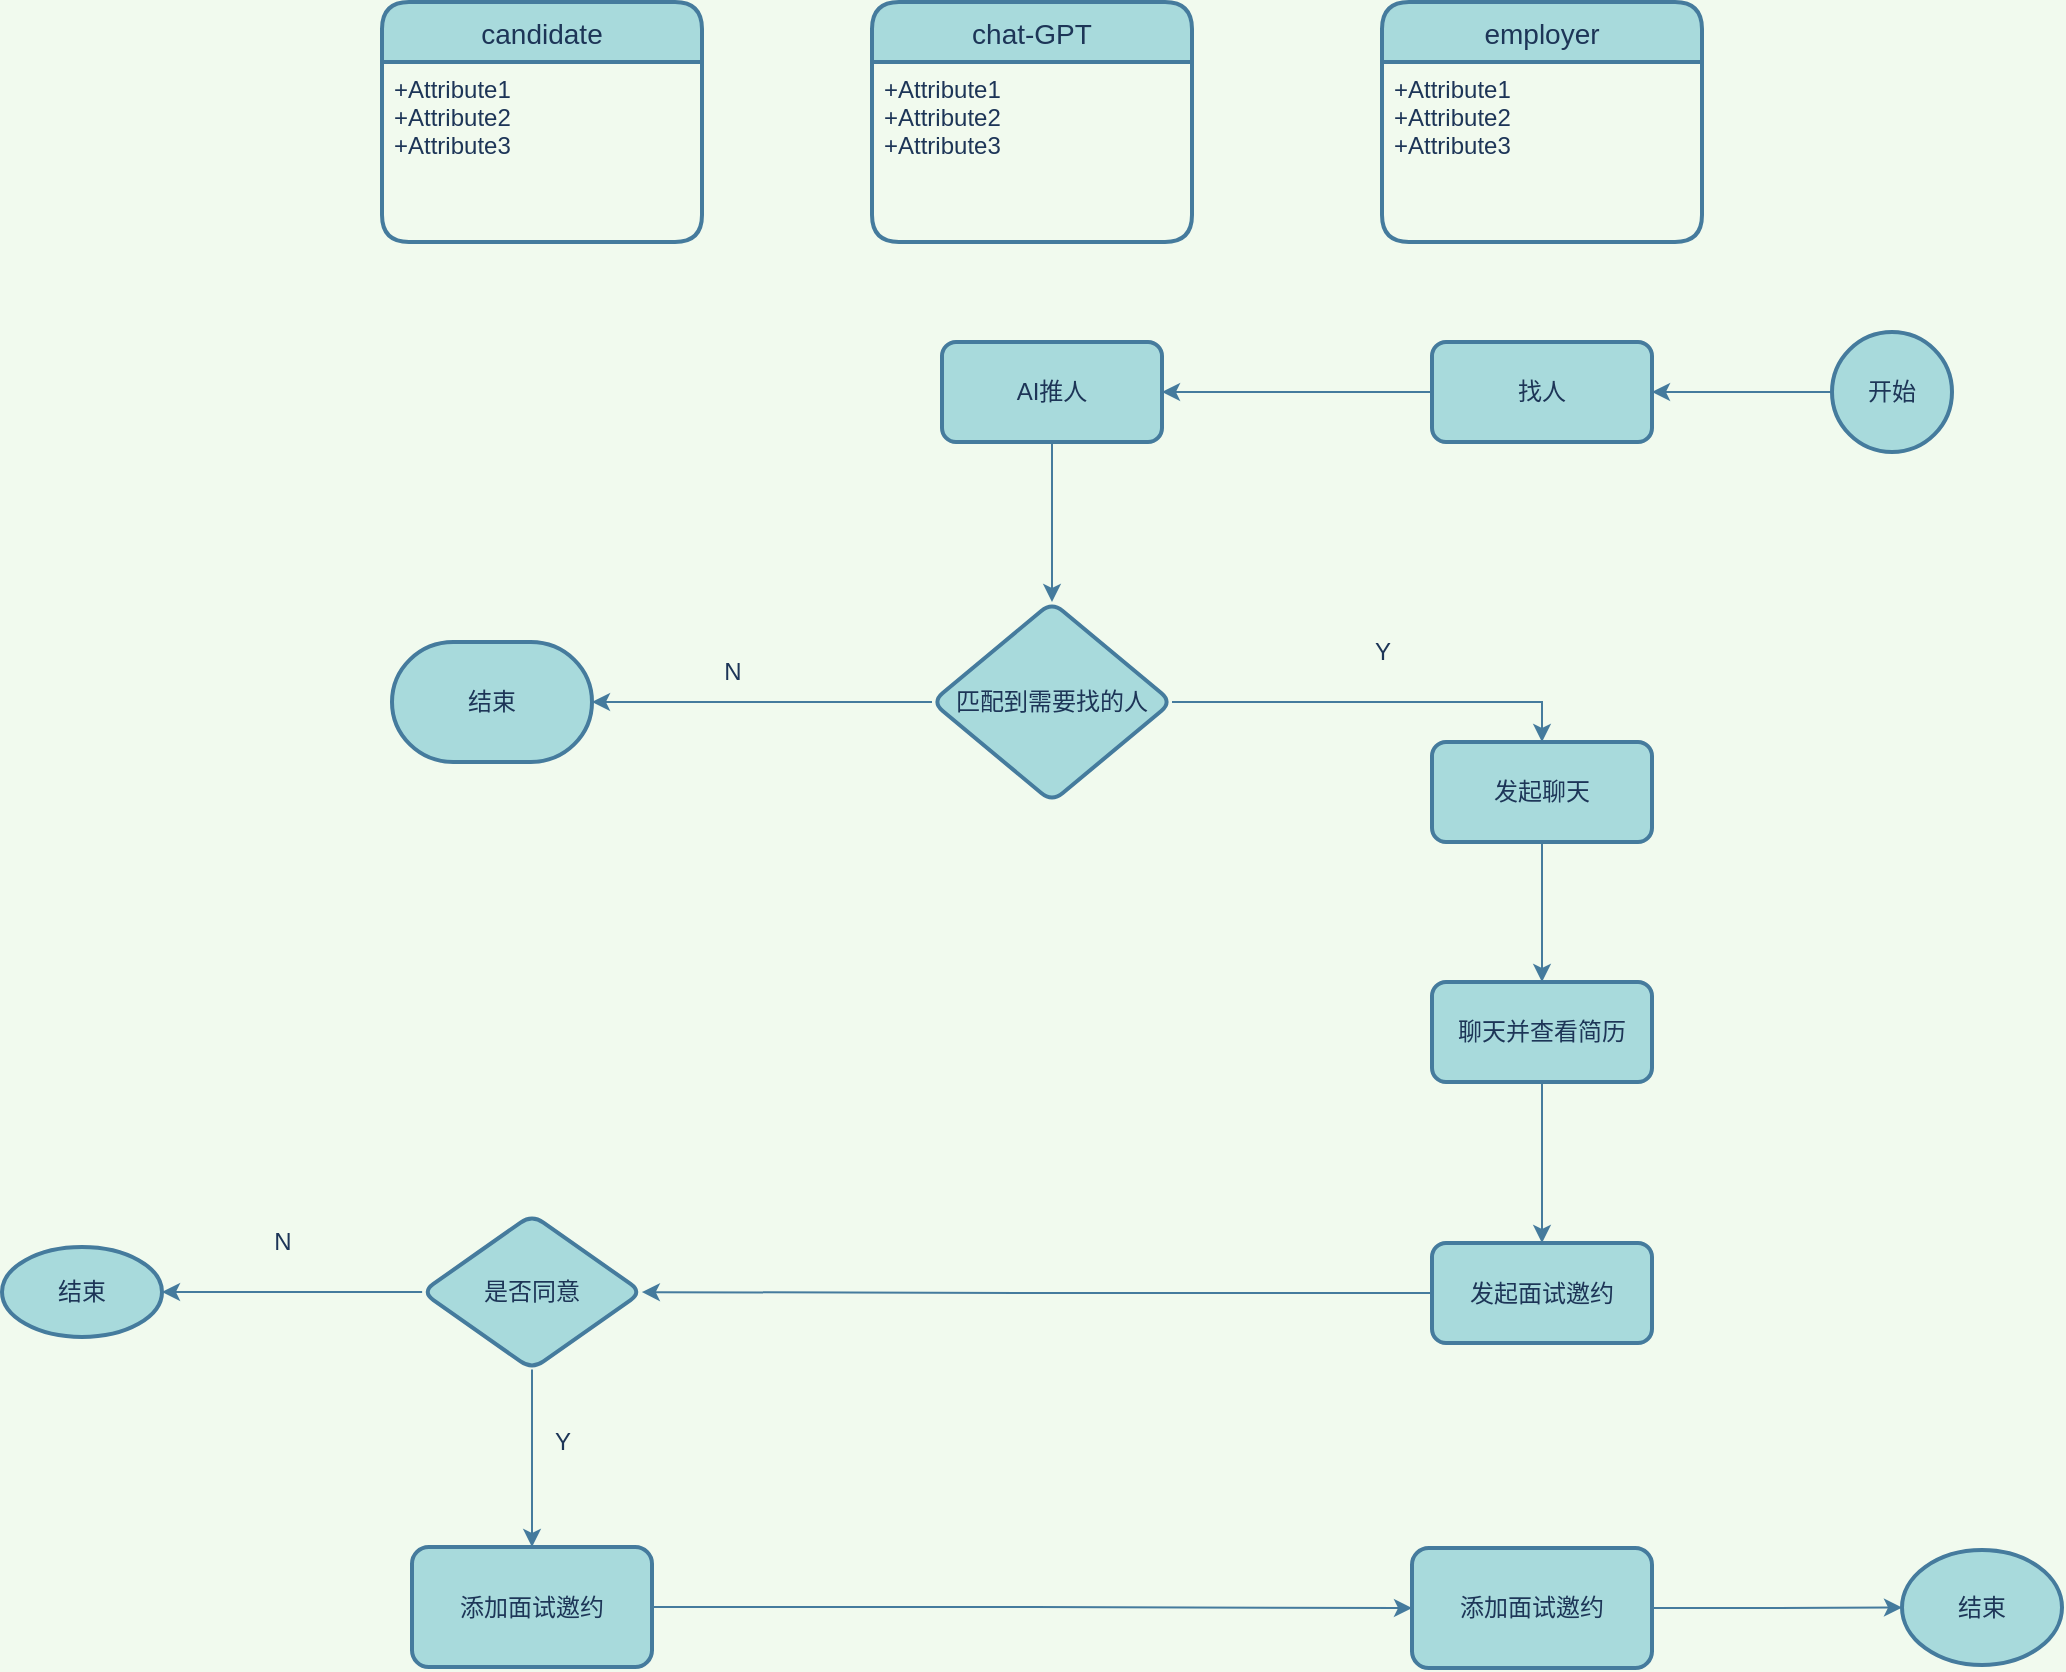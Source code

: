 <mxfile version="20.5.3" type="embed"><diagram id="teEZPf6OXwpVIOS8RQyX" name="Page-1"><mxGraphModel dx="907" dy="562" grid="1" gridSize="10" guides="1" tooltips="1" connect="1" arrows="1" fold="1" page="1" pageScale="1" pageWidth="850" pageHeight="1100" background="#F1FAEE" math="0" shadow="0"><root><mxCell id="0"/><mxCell id="1" parent="0"/><mxCell id="2" value="employer" style="swimlane;childLayout=stackLayout;horizontal=1;startSize=30;horizontalStack=0;rounded=1;fontSize=14;fontStyle=0;strokeWidth=2;resizeParent=0;resizeLast=1;shadow=0;dashed=0;align=center;strokeColor=#457B9D;fontColor=#1D3557;fillColor=#A8DADC;" vertex="1" parent="1"><mxGeometry x="915" y="70" width="160" height="120" as="geometry"/></mxCell><mxCell id="3" value="+Attribute1&#10;+Attribute2&#10;+Attribute3" style="align=left;strokeColor=none;fillColor=none;spacingLeft=4;fontSize=12;verticalAlign=top;resizable=0;rotatable=0;part=1;fontColor=#1D3557;" vertex="1" parent="2"><mxGeometry y="30" width="160" height="90" as="geometry"/></mxCell><mxCell id="4" value="candidate" style="swimlane;childLayout=stackLayout;horizontal=1;startSize=30;horizontalStack=0;rounded=1;fontSize=14;fontStyle=0;strokeWidth=2;resizeParent=0;resizeLast=1;shadow=0;dashed=0;align=center;strokeColor=#457B9D;fontColor=#1D3557;fillColor=#A8DADC;" vertex="1" parent="1"><mxGeometry x="415" y="70" width="160" height="120" as="geometry"/></mxCell><mxCell id="5" value="+Attribute1&#10;+Attribute2&#10;+Attribute3" style="align=left;strokeColor=none;fillColor=none;spacingLeft=4;fontSize=12;verticalAlign=top;resizable=0;rotatable=0;part=1;fontColor=#1D3557;" vertex="1" parent="4"><mxGeometry y="30" width="160" height="90" as="geometry"/></mxCell><mxCell id="6" value="chat-GPT" style="swimlane;childLayout=stackLayout;horizontal=1;startSize=30;horizontalStack=0;rounded=1;fontSize=14;fontStyle=0;strokeWidth=2;resizeParent=0;resizeLast=1;shadow=0;dashed=0;align=center;strokeColor=#457B9D;fontColor=#1D3557;fillColor=#A8DADC;" vertex="1" parent="1"><mxGeometry x="660" y="70" width="160" height="120" as="geometry"/></mxCell><mxCell id="7" value="+Attribute1&#10;+Attribute2&#10;+Attribute3" style="align=left;strokeColor=none;fillColor=none;spacingLeft=4;fontSize=12;verticalAlign=top;resizable=0;rotatable=0;part=1;fontColor=#1D3557;" vertex="1" parent="6"><mxGeometry y="30" width="160" height="90" as="geometry"/></mxCell><mxCell id="40" style="edgeStyle=orthogonalEdgeStyle;rounded=0;orthogonalLoop=1;jettySize=auto;html=1;entryX=1;entryY=0.5;entryDx=0;entryDy=0;strokeColor=#457B9D;fontColor=#1D3557;fillColor=#A8DADC;" edge="1" parent="1" source="9" target="11"><mxGeometry relative="1" as="geometry"/></mxCell><mxCell id="9" value="开始" style="strokeWidth=2;html=1;shape=mxgraph.flowchart.start_2;whiteSpace=wrap;strokeColor=#457B9D;fontColor=#1D3557;fillColor=#A8DADC;" vertex="1" parent="1"><mxGeometry x="1140" y="235" width="60" height="60" as="geometry"/></mxCell><mxCell id="10" style="edgeStyle=orthogonalEdgeStyle;rounded=0;orthogonalLoop=1;jettySize=auto;html=1;strokeColor=#457B9D;fontColor=#1D3557;fillColor=#A8DADC;" edge="1" parent="1" source="11" target="13"><mxGeometry relative="1" as="geometry"/></mxCell><mxCell id="11" value="找人" style="rounded=1;whiteSpace=wrap;html=1;absoluteArcSize=1;arcSize=14;strokeWidth=2;strokeColor=#457B9D;fontColor=#1D3557;fillColor=#A8DADC;" vertex="1" parent="1"><mxGeometry x="940" y="240" width="110" height="50" as="geometry"/></mxCell><mxCell id="12" value="" style="edgeStyle=orthogonalEdgeStyle;rounded=0;orthogonalLoop=1;jettySize=auto;html=1;strokeColor=#457B9D;fontColor=#1D3557;fillColor=#A8DADC;" edge="1" parent="1" source="13" target="16"><mxGeometry relative="1" as="geometry"/></mxCell><mxCell id="13" value="AI推人" style="rounded=1;whiteSpace=wrap;html=1;absoluteArcSize=1;arcSize=14;strokeWidth=2;strokeColor=#457B9D;fontColor=#1D3557;fillColor=#A8DADC;" vertex="1" parent="1"><mxGeometry x="695" y="240" width="110" height="50" as="geometry"/></mxCell><mxCell id="41" style="edgeStyle=orthogonalEdgeStyle;rounded=0;orthogonalLoop=1;jettySize=auto;html=1;entryX=1;entryY=0.5;entryDx=0;entryDy=0;entryPerimeter=0;strokeColor=#457B9D;fontColor=#1D3557;fillColor=#A8DADC;" edge="1" parent="1" source="16" target="22"><mxGeometry relative="1" as="geometry"/></mxCell><mxCell id="42" style="edgeStyle=orthogonalEdgeStyle;rounded=0;orthogonalLoop=1;jettySize=auto;html=1;entryX=0.5;entryY=0;entryDx=0;entryDy=0;strokeColor=#457B9D;fontColor=#1D3557;fillColor=#A8DADC;" edge="1" parent="1" source="16" target="21"><mxGeometry relative="1" as="geometry"/></mxCell><mxCell id="16" value="匹配到需要找的人" style="rhombus;whiteSpace=wrap;html=1;fillColor=#A8DADC;strokeColor=#457B9D;fontColor=#1D3557;rounded=1;arcSize=14;strokeWidth=2;" vertex="1" parent="1"><mxGeometry x="690" y="370" width="120" height="100" as="geometry"/></mxCell><mxCell id="19" value="N" style="text;html=1;align=center;verticalAlign=middle;resizable=0;points=[];autosize=1;strokeColor=none;fillColor=none;fontColor=#1D3557;" vertex="1" parent="1"><mxGeometry x="575" y="390" width="30" height="30" as="geometry"/></mxCell><mxCell id="20" style="edgeStyle=orthogonalEdgeStyle;rounded=0;orthogonalLoop=1;jettySize=auto;html=1;strokeColor=#457B9D;fontColor=#1D3557;fillColor=#A8DADC;" edge="1" parent="1" source="21" target="25"><mxGeometry relative="1" as="geometry"/></mxCell><mxCell id="21" value="发起聊天" style="whiteSpace=wrap;html=1;fillColor=#A8DADC;strokeColor=#457B9D;fontColor=#1D3557;rounded=1;arcSize=14;strokeWidth=2;" vertex="1" parent="1"><mxGeometry x="940" y="440" width="110" height="50" as="geometry"/></mxCell><mxCell id="22" value="结束" style="strokeWidth=2;html=1;shape=mxgraph.flowchart.terminator;whiteSpace=wrap;strokeColor=#457B9D;fontColor=#1D3557;fillColor=#A8DADC;" vertex="1" parent="1"><mxGeometry x="420" y="390" width="100" height="60" as="geometry"/></mxCell><mxCell id="24" value="" style="edgeStyle=orthogonalEdgeStyle;rounded=0;orthogonalLoop=1;jettySize=auto;html=1;strokeColor=#457B9D;fontColor=#1D3557;fillColor=#A8DADC;" edge="1" parent="1" source="25" target="27"><mxGeometry relative="1" as="geometry"/></mxCell><mxCell id="25" value="聊天并查看简历" style="whiteSpace=wrap;html=1;fillColor=#A8DADC;strokeColor=#457B9D;fontColor=#1D3557;rounded=1;arcSize=14;strokeWidth=2;" vertex="1" parent="1"><mxGeometry x="940" y="560" width="110" height="50" as="geometry"/></mxCell><mxCell id="26" value="" style="edgeStyle=orthogonalEdgeStyle;rounded=0;orthogonalLoop=1;jettySize=auto;html=1;strokeColor=#457B9D;fontColor=#1D3557;fillColor=#A8DADC;" edge="1" parent="1" source="27" target="30"><mxGeometry relative="1" as="geometry"><mxPoint x="550" y="715" as="targetPoint"/></mxGeometry></mxCell><mxCell id="27" value="发起面试邀约" style="whiteSpace=wrap;html=1;fillColor=#A8DADC;strokeColor=#457B9D;fontColor=#1D3557;rounded=1;arcSize=14;strokeWidth=2;" vertex="1" parent="1"><mxGeometry x="940" y="690.5" width="110" height="50" as="geometry"/></mxCell><mxCell id="28" value="" style="edgeStyle=orthogonalEdgeStyle;rounded=0;orthogonalLoop=1;jettySize=auto;html=1;strokeColor=#457B9D;fontColor=#1D3557;fillColor=#A8DADC;" edge="1" parent="1" source="30" target="32"><mxGeometry relative="1" as="geometry"/></mxCell><mxCell id="29" value="" style="edgeStyle=orthogonalEdgeStyle;rounded=0;orthogonalLoop=1;jettySize=auto;html=1;strokeColor=#457B9D;fontColor=#1D3557;fillColor=#A8DADC;" edge="1" parent="1" source="30" target="34"><mxGeometry relative="1" as="geometry"/></mxCell><mxCell id="30" value="是否同意" style="rhombus;whiteSpace=wrap;html=1;fillColor=#A8DADC;strokeColor=#457B9D;fontColor=#1D3557;rounded=1;arcSize=14;strokeWidth=2;" vertex="1" parent="1"><mxGeometry x="435" y="676.25" width="110" height="77.5" as="geometry"/></mxCell><mxCell id="31" value="" style="edgeStyle=orthogonalEdgeStyle;rounded=0;orthogonalLoop=1;jettySize=auto;html=1;strokeColor=#457B9D;fontColor=#1D3557;fillColor=#A8DADC;" edge="1" parent="1" source="32" target="37"><mxGeometry relative="1" as="geometry"/></mxCell><mxCell id="32" value="添加面试邀约" style="rounded=1;whiteSpace=wrap;html=1;fillColor=#A8DADC;strokeColor=#457B9D;fontColor=#1D3557;arcSize=14;strokeWidth=2;" vertex="1" parent="1"><mxGeometry x="430" y="842.5" width="120" height="60" as="geometry"/></mxCell><mxCell id="33" value="Y" style="text;html=1;align=center;verticalAlign=middle;resizable=0;points=[];autosize=1;strokeColor=none;fillColor=none;fontColor=#1D3557;" vertex="1" parent="1"><mxGeometry x="490" y="775" width="30" height="30" as="geometry"/></mxCell><mxCell id="34" value="结束" style="ellipse;whiteSpace=wrap;html=1;fillColor=#A8DADC;strokeColor=#457B9D;fontColor=#1D3557;rounded=1;arcSize=14;strokeWidth=2;" vertex="1" parent="1"><mxGeometry x="225" y="692.5" width="80" height="45" as="geometry"/></mxCell><mxCell id="35" value="N" style="text;html=1;align=center;verticalAlign=middle;resizable=0;points=[];autosize=1;strokeColor=none;fillColor=none;fontColor=#1D3557;" vertex="1" parent="1"><mxGeometry x="350" y="675" width="30" height="30" as="geometry"/></mxCell><mxCell id="36" value="" style="edgeStyle=orthogonalEdgeStyle;rounded=0;orthogonalLoop=1;jettySize=auto;html=1;strokeColor=#457B9D;fontColor=#1D3557;fillColor=#A8DADC;" edge="1" parent="1" source="37" target="38"><mxGeometry relative="1" as="geometry"/></mxCell><mxCell id="37" value="添加面试邀约" style="whiteSpace=wrap;html=1;fillColor=#A8DADC;strokeColor=#457B9D;fontColor=#1D3557;rounded=1;arcSize=14;strokeWidth=2;" vertex="1" parent="1"><mxGeometry x="930" y="843" width="120" height="60" as="geometry"/></mxCell><mxCell id="38" value="结束" style="ellipse;whiteSpace=wrap;html=1;fillColor=#A8DADC;strokeColor=#457B9D;fontColor=#1D3557;rounded=1;arcSize=14;strokeWidth=2;" vertex="1" parent="1"><mxGeometry x="1175" y="844" width="80" height="57.5" as="geometry"/></mxCell><mxCell id="39" value="Y" style="text;html=1;align=center;verticalAlign=middle;resizable=0;points=[];autosize=1;strokeColor=none;fillColor=none;fontColor=#1D3557;" vertex="1" parent="1"><mxGeometry x="900" y="380" width="30" height="30" as="geometry"/></mxCell></root></mxGraphModel></diagram></mxfile>